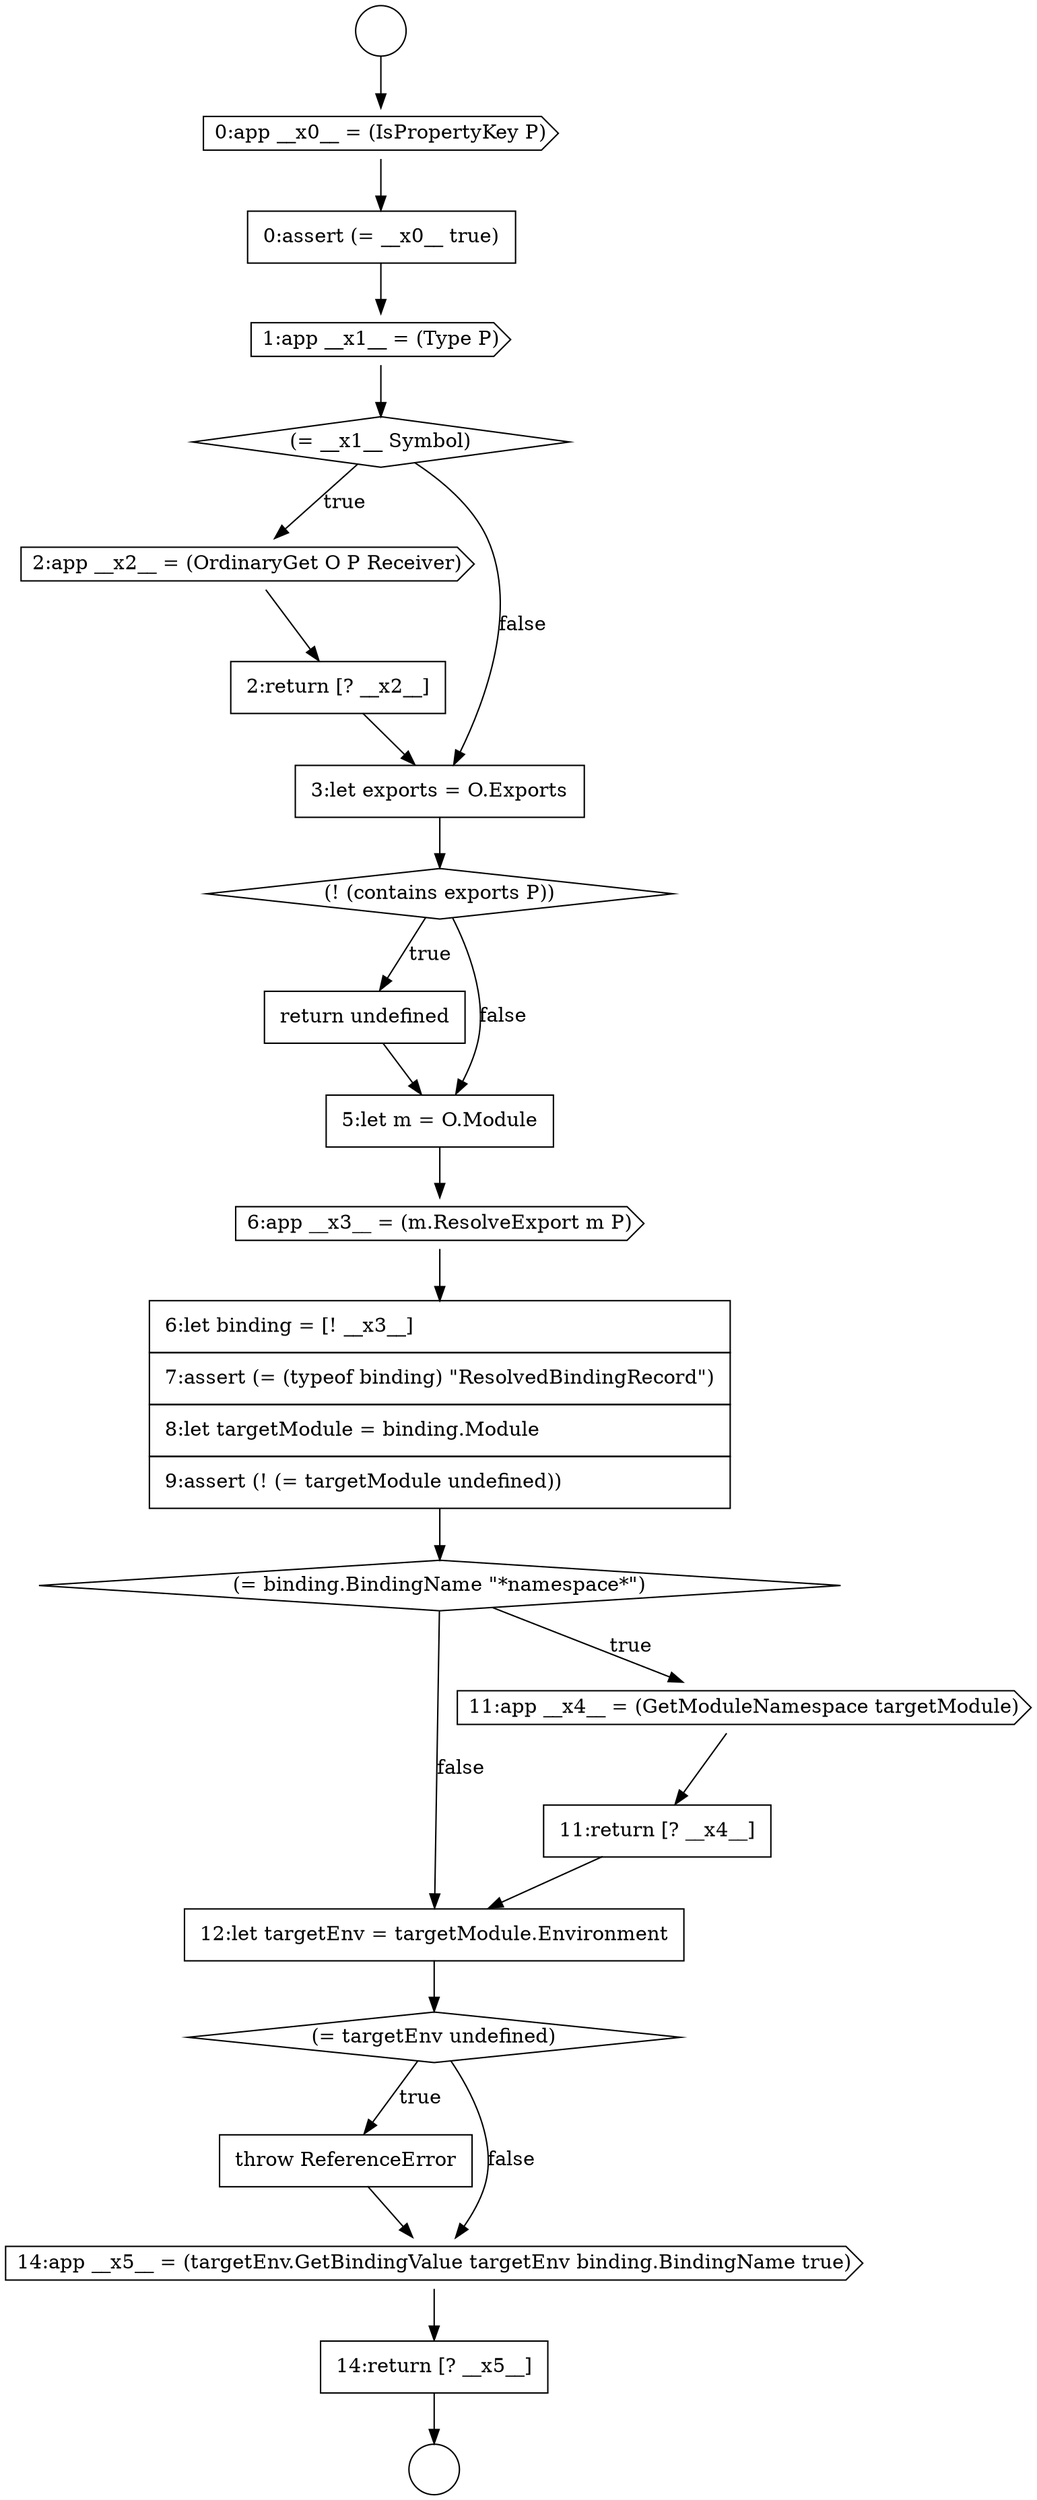 digraph {
  node3103 [shape=none, margin=0, label=<<font color="black">
    <table border="0" cellborder="1" cellspacing="0" cellpadding="10">
      <tr><td align="left">6:let binding = [! __x3__]</td></tr>
      <tr><td align="left">7:assert (= (typeof binding) &quot;ResolvedBindingRecord&quot;)</td></tr>
      <tr><td align="left">8:let targetModule = binding.Module</td></tr>
      <tr><td align="left">9:assert (! (= targetModule undefined))</td></tr>
    </table>
  </font>> color="black" fillcolor="white" style=filled]
  node3099 [shape=diamond, label=<<font color="black">(! (contains exports P))</font>> color="black" fillcolor="white" style=filled]
  node3093 [shape=none, margin=0, label=<<font color="black">
    <table border="0" cellborder="1" cellspacing="0" cellpadding="10">
      <tr><td align="left">0:assert (= __x0__ true)</td></tr>
    </table>
  </font>> color="black" fillcolor="white" style=filled]
  node3097 [shape=none, margin=0, label=<<font color="black">
    <table border="0" cellborder="1" cellspacing="0" cellpadding="10">
      <tr><td align="left">2:return [? __x2__]</td></tr>
    </table>
  </font>> color="black" fillcolor="white" style=filled]
  node3090 [shape=circle label=" " color="black" fillcolor="white" style=filled]
  node3094 [shape=cds, label=<<font color="black">1:app __x1__ = (Type P)</font>> color="black" fillcolor="white" style=filled]
  node3109 [shape=none, margin=0, label=<<font color="black">
    <table border="0" cellborder="1" cellspacing="0" cellpadding="10">
      <tr><td align="left">throw ReferenceError</td></tr>
    </table>
  </font>> color="black" fillcolor="white" style=filled]
  node3111 [shape=none, margin=0, label=<<font color="black">
    <table border="0" cellborder="1" cellspacing="0" cellpadding="10">
      <tr><td align="left">14:return [? __x5__]</td></tr>
    </table>
  </font>> color="black" fillcolor="white" style=filled]
  node3091 [shape=circle label=" " color="black" fillcolor="white" style=filled]
  node3110 [shape=cds, label=<<font color="black">14:app __x5__ = (targetEnv.GetBindingValue targetEnv binding.BindingName true)</font>> color="black" fillcolor="white" style=filled]
  node3095 [shape=diamond, label=<<font color="black">(= __x1__ Symbol)</font>> color="black" fillcolor="white" style=filled]
  node3107 [shape=none, margin=0, label=<<font color="black">
    <table border="0" cellborder="1" cellspacing="0" cellpadding="10">
      <tr><td align="left">12:let targetEnv = targetModule.Environment</td></tr>
    </table>
  </font>> color="black" fillcolor="white" style=filled]
  node3092 [shape=cds, label=<<font color="black">0:app __x0__ = (IsPropertyKey P)</font>> color="black" fillcolor="white" style=filled]
  node3104 [shape=diamond, label=<<font color="black">(= binding.BindingName &quot;*namespace*&quot;)</font>> color="black" fillcolor="white" style=filled]
  node3100 [shape=none, margin=0, label=<<font color="black">
    <table border="0" cellborder="1" cellspacing="0" cellpadding="10">
      <tr><td align="left">return undefined</td></tr>
    </table>
  </font>> color="black" fillcolor="white" style=filled]
  node3096 [shape=cds, label=<<font color="black">2:app __x2__ = (OrdinaryGet O P Receiver)</font>> color="black" fillcolor="white" style=filled]
  node3098 [shape=none, margin=0, label=<<font color="black">
    <table border="0" cellborder="1" cellspacing="0" cellpadding="10">
      <tr><td align="left">3:let exports = O.Exports</td></tr>
    </table>
  </font>> color="black" fillcolor="white" style=filled]
  node3108 [shape=diamond, label=<<font color="black">(= targetEnv undefined)</font>> color="black" fillcolor="white" style=filled]
  node3105 [shape=cds, label=<<font color="black">11:app __x4__ = (GetModuleNamespace targetModule)</font>> color="black" fillcolor="white" style=filled]
  node3102 [shape=cds, label=<<font color="black">6:app __x3__ = (m.ResolveExport m P)</font>> color="black" fillcolor="white" style=filled]
  node3101 [shape=none, margin=0, label=<<font color="black">
    <table border="0" cellborder="1" cellspacing="0" cellpadding="10">
      <tr><td align="left">5:let m = O.Module</td></tr>
    </table>
  </font>> color="black" fillcolor="white" style=filled]
  node3106 [shape=none, margin=0, label=<<font color="black">
    <table border="0" cellborder="1" cellspacing="0" cellpadding="10">
      <tr><td align="left">11:return [? __x4__]</td></tr>
    </table>
  </font>> color="black" fillcolor="white" style=filled]
  node3090 -> node3092 [ color="black"]
  node3096 -> node3097 [ color="black"]
  node3099 -> node3100 [label=<<font color="black">true</font>> color="black"]
  node3099 -> node3101 [label=<<font color="black">false</font>> color="black"]
  node3105 -> node3106 [ color="black"]
  node3100 -> node3101 [ color="black"]
  node3098 -> node3099 [ color="black"]
  node3092 -> node3093 [ color="black"]
  node3094 -> node3095 [ color="black"]
  node3111 -> node3091 [ color="black"]
  node3106 -> node3107 [ color="black"]
  node3103 -> node3104 [ color="black"]
  node3093 -> node3094 [ color="black"]
  node3110 -> node3111 [ color="black"]
  node3107 -> node3108 [ color="black"]
  node3095 -> node3096 [label=<<font color="black">true</font>> color="black"]
  node3095 -> node3098 [label=<<font color="black">false</font>> color="black"]
  node3108 -> node3109 [label=<<font color="black">true</font>> color="black"]
  node3108 -> node3110 [label=<<font color="black">false</font>> color="black"]
  node3104 -> node3105 [label=<<font color="black">true</font>> color="black"]
  node3104 -> node3107 [label=<<font color="black">false</font>> color="black"]
  node3102 -> node3103 [ color="black"]
  node3101 -> node3102 [ color="black"]
  node3109 -> node3110 [ color="black"]
  node3097 -> node3098 [ color="black"]
}
